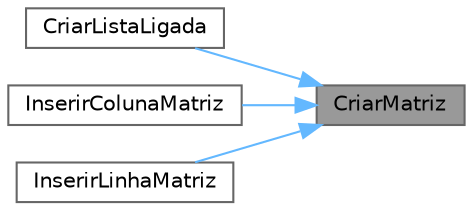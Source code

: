 digraph "CriarMatriz"
{
 // LATEX_PDF_SIZE
  bgcolor="transparent";
  edge [fontname=Helvetica,fontsize=10,labelfontname=Helvetica,labelfontsize=10];
  node [fontname=Helvetica,fontsize=10,shape=box,height=0.2,width=0.4];
  rankdir="RL";
  Node1 [id="Node000001",label="CriarMatriz",height=0.2,width=0.4,color="gray40", fillcolor="grey60", style="filled", fontcolor="black",tooltip=" "];
  Node1 -> Node2 [id="edge1_Node000001_Node000002",dir="back",color="steelblue1",style="solid",tooltip=" "];
  Node2 [id="Node000002",label="CriarListaLigada",height=0.2,width=0.4,color="grey40", fillcolor="white", style="filled",URL="$_metodos_8c.html#a899eb1586193d7b09087753e8c842dae",tooltip=" "];
  Node1 -> Node3 [id="edge2_Node000001_Node000003",dir="back",color="steelblue1",style="solid",tooltip=" "];
  Node3 [id="Node000003",label="InserirColunaMatriz",height=0.2,width=0.4,color="grey40", fillcolor="white", style="filled",URL="$_metodos_8c.html#a67e74b4bec196323f7b68b402a9218db",tooltip=" "];
  Node1 -> Node4 [id="edge3_Node000001_Node000004",dir="back",color="steelblue1",style="solid",tooltip=" "];
  Node4 [id="Node000004",label="InserirLinhaMatriz",height=0.2,width=0.4,color="grey40", fillcolor="white", style="filled",URL="$_metodos_8c.html#ac4467aa042ed295258d4b365f2ea6143",tooltip=" "];
}

